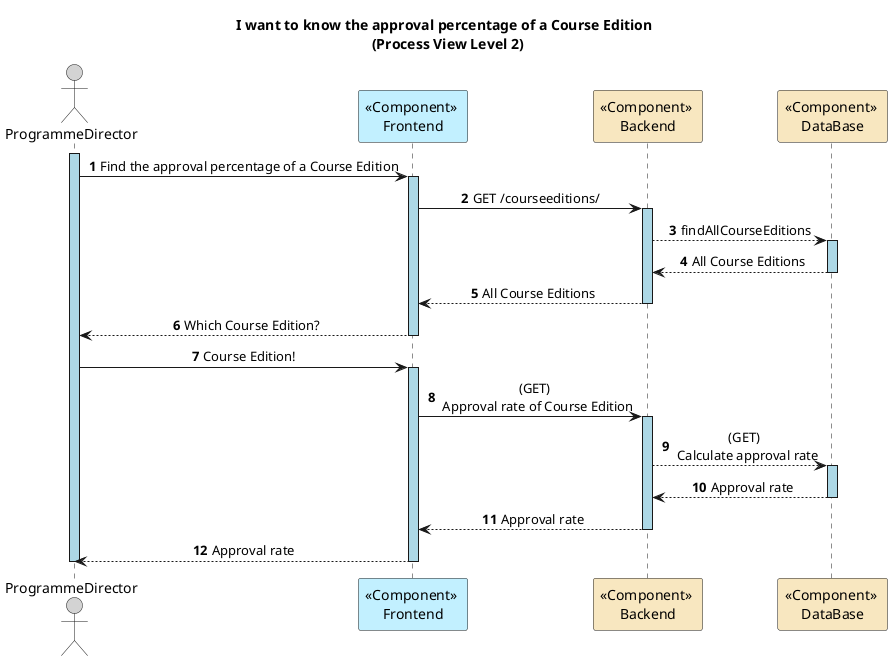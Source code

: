 @startuml
autonumber
skinparam sequenceMessageAlign center
skinparam sequenceLifeLineBackgroundColor lightblue
title: I want to know the approval percentage of a Course Edition \n (Process View Level 2)
actor ProgrammeDirector as ProgrammeDirector #lightgrey

participant "<<Component>> \nFrontend" as FE #application
participant "<<Component>> \nBackend" as BE #strategy
participant "<<Component>> \nDataBase" as Database #strategy

activate ProgrammeDirector
ProgrammeDirector -> FE : Find the approval percentage of a Course Edition
activate FE
FE -> BE : GET /courseeditions/
activate BE
BE --> Database : findAllCourseEditions
activate Database
Database --> BE : All Course Editions
deactivate Database
BE --> FE : All Course Editions
deactivate BE
FE --> ProgrammeDirector : Which Course Edition?
deactivate FE

ProgrammeDirector -> FE: Course Edition!
activate FE
FE -> BE : (GET) \n Approval rate of Course Edition
activate BE
BE --> Database : (GET) \n Calculate approval rate
activate Database
Database --> BE :Approval rate
deactivate Database
BE --> FE : Approval rate
deactivate BE
FE --> ProgrammeDirector : Approval rate
deactivate FE
deactivate ProgrammeDirector

@enduml